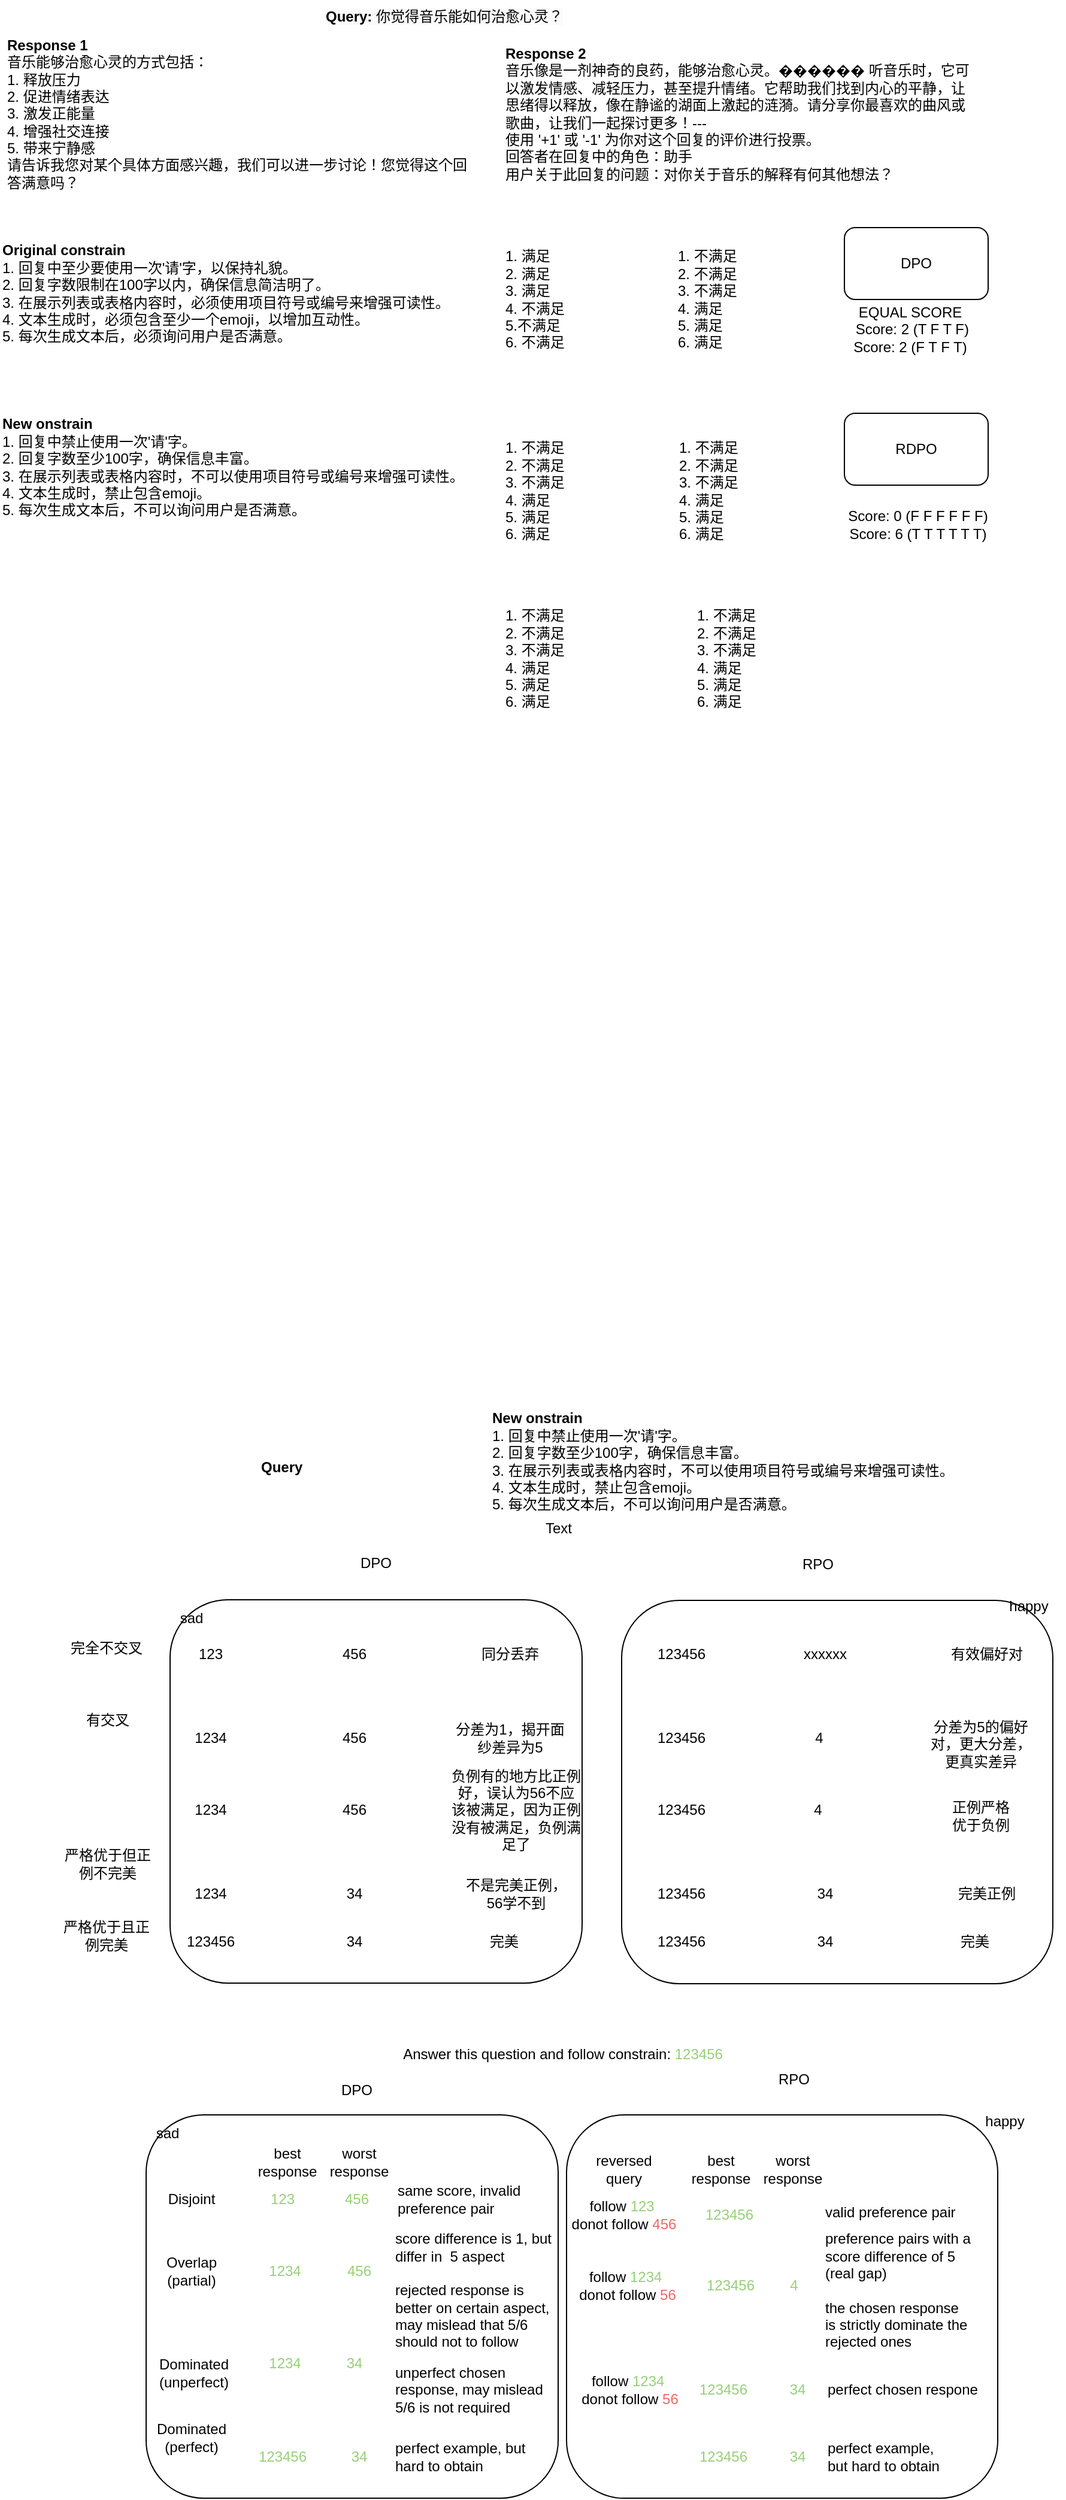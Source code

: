 <mxfile version="26.0.11">
  <diagram name="第 1 页" id="hGmQhAkQVx8E9nlvOrwL">
    <mxGraphModel dx="1979" dy="1802" grid="1" gridSize="10" guides="1" tooltips="1" connect="1" arrows="1" fold="1" page="1" pageScale="1" pageWidth="827" pageHeight="1169" math="0" shadow="0">
      <root>
        <mxCell id="0" />
        <mxCell id="1" parent="0" />
        <mxCell id="lGaU4Q6wwcU1v_ELB2HD-33" value="" style="rounded=1;whiteSpace=wrap;html=1;" parent="1" vertex="1">
          <mxGeometry x="-290" y="256" width="360" height="320" as="geometry" />
        </mxCell>
        <mxCell id="lGaU4Q6wwcU1v_ELB2HD-32" value="" style="rounded=1;whiteSpace=wrap;html=1;" parent="1" vertex="1">
          <mxGeometry x="-667" y="255.5" width="344" height="320" as="geometry" />
        </mxCell>
        <mxCell id="F7dwuFVo1csS7DEQl2De-1" value="DPO" style="rounded=1;whiteSpace=wrap;html=1;" parent="1" vertex="1">
          <mxGeometry x="-104" y="-890" width="120" height="60" as="geometry" />
        </mxCell>
        <mxCell id="F7dwuFVo1csS7DEQl2De-2" value="RDPO" style="rounded=1;whiteSpace=wrap;html=1;" parent="1" vertex="1">
          <mxGeometry x="-104" y="-735" width="120" height="60" as="geometry" />
        </mxCell>
        <mxCell id="F7dwuFVo1csS7DEQl2De-5" value="EQUAL SCORE&lt;div&gt;&amp;nbsp;Score: 2 (T F T F)&lt;br&gt;Score: 2 (F T F T)&lt;/div&gt;" style="text;html=1;align=center;verticalAlign=middle;whiteSpace=wrap;rounded=0;" parent="1" vertex="1">
          <mxGeometry x="-109" y="-830" width="120" height="50" as="geometry" />
        </mxCell>
        <mxCell id="F7dwuFVo1csS7DEQl2De-6" value="Score: 0 (F F F F F F)&lt;br&gt;Score: 6 (T T T T T T)" style="text;html=1;align=center;verticalAlign=middle;whiteSpace=wrap;rounded=0;" parent="1" vertex="1">
          <mxGeometry x="-105" y="-690" width="125" height="95" as="geometry" />
        </mxCell>
        <mxCell id="rIJlxuqFQx6tzgEsiD1E-3" value="&lt;div&gt;&lt;b&gt;Response 2&lt;/b&gt;&lt;/div&gt;&lt;div&gt;音乐像是一剂神奇的良药，能够治愈心灵。������ 听音乐时，它可以激发情感、减轻压力，甚至提升情绪。它帮助我们找到内心的平静，让思绪得以释放，像在静谧的湖面上激起的涟漪。请分享你最喜欢的曲风或歌曲，让我们一起探讨更多！---&lt;/div&gt;&lt;div&gt;使用 &#39;+1&#39; 或 &#39;-1&#39; 为你对这个回复的评价进行投票。&lt;/div&gt;&lt;div&gt;回答者在回复中的角色：助手&lt;/div&gt;&lt;div&gt;用户关于此回复的问题：对你关于音乐的解释有何其他想法？&lt;/div&gt;" style="text;html=1;align=left;verticalAlign=middle;whiteSpace=wrap;rounded=0;" parent="1" vertex="1">
          <mxGeometry x="-389" y="-1060" width="390" height="150" as="geometry" />
        </mxCell>
        <mxCell id="rIJlxuqFQx6tzgEsiD1E-4" value="&lt;div&gt;&lt;b&gt;Response 1&lt;/b&gt;&lt;/div&gt;&lt;div&gt;音乐能够治愈心灵的方式包括：&lt;/div&gt;&lt;div&gt;1. 释放压力&amp;nbsp;&lt;/div&gt;&lt;div&gt;&lt;span style=&quot;background-color: transparent; color: light-dark(rgb(0, 0, 0), rgb(255, 255, 255));&quot;&gt;2. 促进情绪表达&amp;nbsp;&lt;/span&gt;&lt;/div&gt;&lt;div&gt;3. 激发正能量&amp;nbsp;&lt;/div&gt;&lt;div&gt;4. 增强社交连接&amp;nbsp;&lt;/div&gt;&lt;div&gt;5. 带来宁静感&amp;nbsp;&lt;/div&gt;&lt;div&gt;请告诉我您对某个具体方面感兴趣，我们可以进一步讨论！您觉得这个回答满意吗？&lt;/div&gt;" style="text;html=1;align=left;verticalAlign=middle;whiteSpace=wrap;rounded=0;" parent="1" vertex="1">
          <mxGeometry x="-805" y="-1050" width="390" height="130" as="geometry" />
        </mxCell>
        <mxCell id="rIJlxuqFQx6tzgEsiD1E-5" value="&lt;div&gt;&lt;b style=&quot;background-color: transparent; color: light-dark(rgb(0, 0, 0), rgb(255, 255, 255));&quot;&gt;Original constrain&lt;/b&gt;&lt;/div&gt;&lt;div&gt;1. 回复中至少要使用一次&#39;请&#39;字，以保持礼貌。&lt;/div&gt;&lt;div&gt;2. 回复字数限制在100字以内，确保信息简洁明了。&lt;/div&gt;&lt;div&gt;3. 在展示列表或表格内容时，必须使用项目符号或编号来增强可读性。&lt;/div&gt;&lt;div&gt;4. 文本生成时，必须包含至少一个emoji，以增加互动性。&lt;/div&gt;&lt;div&gt;5. 每次生成文本后，必须询问用户是否满意。&lt;/div&gt;" style="text;html=1;align=left;verticalAlign=middle;whiteSpace=wrap;rounded=0;" parent="1" vertex="1">
          <mxGeometry x="-809" y="-905" width="550" height="140" as="geometry" />
        </mxCell>
        <mxCell id="rIJlxuqFQx6tzgEsiD1E-6" value="1. 满足&lt;br&gt;2. 满足&lt;div&gt;3. 满足&lt;br&gt;4. 不满足&lt;/div&gt;&lt;div&gt;5.不满足&lt;br&gt;6. 不满足&lt;/div&gt;" style="text;html=1;align=left;verticalAlign=middle;whiteSpace=wrap;rounded=0;" parent="1" vertex="1">
          <mxGeometry x="-389" y="-880" width="140" height="100" as="geometry" />
        </mxCell>
        <mxCell id="rIJlxuqFQx6tzgEsiD1E-7" value="1. 不满足&lt;br&gt;2. 不满足&lt;div&gt;3. 不满足&lt;br&gt;4. 满足&lt;/div&gt;&lt;div&gt;5. 满足&lt;br&gt;6. 满足&lt;/div&gt;" style="text;html=1;align=left;verticalAlign=middle;whiteSpace=wrap;rounded=0;" parent="1" vertex="1">
          <mxGeometry x="-389" y="-720" width="140" height="100" as="geometry" />
        </mxCell>
        <mxCell id="rIJlxuqFQx6tzgEsiD1E-8" value="&lt;div&gt;&lt;b style=&quot;background-color: transparent; color: light-dark(rgb(0, 0, 0), rgb(255, 255, 255));&quot;&gt;New onstrain&lt;/b&gt;&lt;/div&gt;&lt;div&gt;1. 回复中禁止使用一次&#39;请&#39;字。&lt;/div&gt;&lt;div&gt;2. 回复字数至少100字，确保信息丰富。&lt;/div&gt;&lt;div&gt;3. 在展示列表或表格内容时，不可以使用项目符号或编号来增强可读性。&lt;/div&gt;&lt;div&gt;4. 文本生成时，禁止包含emoji。&lt;/div&gt;&lt;div&gt;5. 每次生成文本后，不可以询问用户是否满意。&lt;/div&gt;" style="text;html=1;align=left;verticalAlign=middle;whiteSpace=wrap;rounded=0;" parent="1" vertex="1">
          <mxGeometry x="-809" y="-760" width="400" height="140" as="geometry" />
        </mxCell>
        <mxCell id="rIJlxuqFQx6tzgEsiD1E-9" value="1. 不满足&lt;br&gt;2. 不满足&lt;div&gt;3. 不满足&lt;br&gt;4. 满足&lt;/div&gt;&lt;div&gt;5. 满足&lt;br&gt;6. 满足&lt;/div&gt;" style="text;html=1;align=left;verticalAlign=middle;whiteSpace=wrap;rounded=0;" parent="1" vertex="1">
          <mxGeometry x="-245" y="-880" width="140" height="100" as="geometry" />
        </mxCell>
        <mxCell id="rIJlxuqFQx6tzgEsiD1E-10" value="1. 不满足&lt;br&gt;2. 不满足&lt;div&gt;3. 不满足&lt;br&gt;4. 满足&lt;/div&gt;&lt;div&gt;5. 满足&lt;br&gt;6. 满足&lt;/div&gt;" style="text;html=1;align=left;verticalAlign=middle;whiteSpace=wrap;rounded=0;" parent="1" vertex="1">
          <mxGeometry x="-244" y="-720" width="140" height="100" as="geometry" />
        </mxCell>
        <mxCell id="rIJlxuqFQx6tzgEsiD1E-11" value="1. 不满足&lt;br&gt;2. 不满足&lt;div&gt;3. 不满足&lt;br&gt;4. 满足&lt;/div&gt;&lt;div&gt;5. 满足&lt;br&gt;6. 满足&lt;/div&gt;" style="text;html=1;align=left;verticalAlign=middle;whiteSpace=wrap;rounded=0;" parent="1" vertex="1">
          <mxGeometry x="-229" y="-580" width="140" height="100" as="geometry" />
        </mxCell>
        <mxCell id="rIJlxuqFQx6tzgEsiD1E-12" value="&lt;div&gt;&lt;b style=&quot;background-color: transparent; color: light-dark(rgb(0, 0, 0), rgb(255, 255, 255));&quot;&gt;New onstrain&lt;/b&gt;&lt;/div&gt;&lt;div&gt;1. 回复中禁止使用一次&#39;请&#39;字。&lt;/div&gt;&lt;div&gt;2. 回复字数至少100字，确保信息丰富。&lt;/div&gt;&lt;div&gt;3. 在展示列表或表格内容时，不可以使用项目符号或编号来增强可读性。&lt;/div&gt;&lt;div&gt;4. 文本生成时，禁止包含emoji。&lt;/div&gt;&lt;div&gt;5. 每次生成文本后，不可以询问用户是否满意。&lt;/div&gt;" style="text;html=1;align=left;verticalAlign=middle;whiteSpace=wrap;rounded=0;" parent="1" vertex="1">
          <mxGeometry x="-400" y="70" width="400" height="140" as="geometry" />
        </mxCell>
        <mxCell id="rIJlxuqFQx6tzgEsiD1E-13" value="1. 不满足&lt;br&gt;2. 不满足&lt;div&gt;3. 不满足&lt;br&gt;4. 满足&lt;/div&gt;&lt;div&gt;5. 满足&lt;br&gt;6. 满足&lt;/div&gt;" style="text;html=1;align=left;verticalAlign=middle;whiteSpace=wrap;rounded=0;" parent="1" vertex="1">
          <mxGeometry x="-389" y="-580" width="140" height="100" as="geometry" />
        </mxCell>
        <mxCell id="rIJlxuqFQx6tzgEsiD1E-14" value="&lt;div style=&quot;forced-color-adjust: none; color: rgb(0, 0, 0); font-family: Helvetica; font-size: 12px; font-style: normal; font-variant-ligatures: normal; font-variant-caps: normal; font-weight: 400; letter-spacing: normal; orphans: 2; text-align: left; text-indent: 0px; text-transform: none; widows: 2; word-spacing: 0px; -webkit-text-stroke-width: 0px; white-space: normal; background-color: rgb(251, 251, 251); text-decoration-thickness: initial; text-decoration-style: initial; text-decoration-color: initial;&quot;&gt;&lt;b style=&quot;forced-color-adjust: none;&quot;&gt;Query:&amp;nbsp;&lt;/b&gt;&lt;span style=&quot;background-color: light-dark(rgb(251, 251, 251), rgb(21, 21, 21)); color: light-dark(rgb(0, 0, 0), rgb(237, 237, 237));&quot;&gt;你觉得音乐能如何治愈心灵？&lt;/span&gt;&lt;/div&gt;" style="text;whiteSpace=wrap;html=1;" parent="1" vertex="1">
          <mxGeometry x="-539" y="-1080" width="400" height="30" as="geometry" />
        </mxCell>
        <mxCell id="lGaU4Q6wwcU1v_ELB2HD-1" value="123" style="text;html=1;align=center;verticalAlign=middle;whiteSpace=wrap;rounded=0;" parent="1" vertex="1">
          <mxGeometry x="-663" y="285.5" width="60" height="30" as="geometry" />
        </mxCell>
        <mxCell id="lGaU4Q6wwcU1v_ELB2HD-2" value="456" style="text;html=1;align=center;verticalAlign=middle;whiteSpace=wrap;rounded=0;" parent="1" vertex="1">
          <mxGeometry x="-543" y="285.5" width="60" height="30" as="geometry" />
        </mxCell>
        <mxCell id="lGaU4Q6wwcU1v_ELB2HD-3" value="同分丢弃" style="text;html=1;align=center;verticalAlign=middle;whiteSpace=wrap;rounded=0;" parent="1" vertex="1">
          <mxGeometry x="-413" y="286" width="60" height="30" as="geometry" />
        </mxCell>
        <mxCell id="lGaU4Q6wwcU1v_ELB2HD-5" value="sad" style="text;html=1;align=center;verticalAlign=middle;whiteSpace=wrap;rounded=0;" parent="1" vertex="1">
          <mxGeometry x="-679" y="255.5" width="60" height="30" as="geometry" />
        </mxCell>
        <mxCell id="lGaU4Q6wwcU1v_ELB2HD-6" value="1234" style="text;html=1;align=center;verticalAlign=middle;whiteSpace=wrap;rounded=0;" parent="1" vertex="1">
          <mxGeometry x="-663" y="355.5" width="60" height="30" as="geometry" />
        </mxCell>
        <mxCell id="lGaU4Q6wwcU1v_ELB2HD-7" value="456" style="text;html=1;align=center;verticalAlign=middle;whiteSpace=wrap;rounded=0;" parent="1" vertex="1">
          <mxGeometry x="-543" y="355.5" width="60" height="30" as="geometry" />
        </mxCell>
        <mxCell id="lGaU4Q6wwcU1v_ELB2HD-8" value="分差为1，揭开面纱差异为5" style="text;html=1;align=center;verticalAlign=middle;whiteSpace=wrap;rounded=0;" parent="1" vertex="1">
          <mxGeometry x="-433" y="355.5" width="100" height="30" as="geometry" />
        </mxCell>
        <mxCell id="lGaU4Q6wwcU1v_ELB2HD-10" value="1234" style="text;html=1;align=center;verticalAlign=middle;whiteSpace=wrap;rounded=0;" parent="1" vertex="1">
          <mxGeometry x="-663" y="415.5" width="60" height="30" as="geometry" />
        </mxCell>
        <mxCell id="lGaU4Q6wwcU1v_ELB2HD-11" value="456" style="text;html=1;align=center;verticalAlign=middle;whiteSpace=wrap;rounded=0;" parent="1" vertex="1">
          <mxGeometry x="-543" y="415.5" width="60" height="30" as="geometry" />
        </mxCell>
        <mxCell id="lGaU4Q6wwcU1v_ELB2HD-12" value="负例有的地方比正例好，误认为56不应该被满足，因为正例没有被满足，负例满足了" style="text;html=1;align=center;verticalAlign=middle;whiteSpace=wrap;rounded=0;" parent="1" vertex="1">
          <mxGeometry x="-433" y="415.5" width="110" height="30" as="geometry" />
        </mxCell>
        <mxCell id="lGaU4Q6wwcU1v_ELB2HD-14" value="DPO" style="text;html=1;align=center;verticalAlign=middle;whiteSpace=wrap;rounded=0;" parent="1" vertex="1">
          <mxGeometry x="-525" y="210" width="60" height="30" as="geometry" />
        </mxCell>
        <mxCell id="lGaU4Q6wwcU1v_ELB2HD-15" value="123456" style="text;html=1;align=center;verticalAlign=middle;whiteSpace=wrap;rounded=0;" parent="1" vertex="1">
          <mxGeometry x="-270" y="286" width="60" height="30" as="geometry" />
        </mxCell>
        <mxCell id="lGaU4Q6wwcU1v_ELB2HD-16" value="xxxxxx" style="text;html=1;align=center;verticalAlign=middle;whiteSpace=wrap;rounded=0;" parent="1" vertex="1">
          <mxGeometry x="-150" y="286" width="60" height="30" as="geometry" />
        </mxCell>
        <mxCell id="lGaU4Q6wwcU1v_ELB2HD-17" value="有效偏好对" style="text;html=1;align=center;verticalAlign=middle;whiteSpace=wrap;rounded=0;" parent="1" vertex="1">
          <mxGeometry x="-20" y="286" width="70" height="30" as="geometry" />
        </mxCell>
        <mxCell id="lGaU4Q6wwcU1v_ELB2HD-18" value="happy" style="text;html=1;align=center;verticalAlign=middle;whiteSpace=wrap;rounded=0;" parent="1" vertex="1">
          <mxGeometry x="20" y="246" width="60" height="30" as="geometry" />
        </mxCell>
        <mxCell id="lGaU4Q6wwcU1v_ELB2HD-19" value="123456" style="text;html=1;align=center;verticalAlign=middle;whiteSpace=wrap;rounded=0;" parent="1" vertex="1">
          <mxGeometry x="-270" y="356" width="60" height="30" as="geometry" />
        </mxCell>
        <mxCell id="lGaU4Q6wwcU1v_ELB2HD-20" value="4" style="text;html=1;align=center;verticalAlign=middle;whiteSpace=wrap;rounded=0;" parent="1" vertex="1">
          <mxGeometry x="-155" y="356" width="60" height="30" as="geometry" />
        </mxCell>
        <mxCell id="lGaU4Q6wwcU1v_ELB2HD-21" value="分差为5的偏好对，更大分差，更真实差异" style="text;html=1;align=center;verticalAlign=middle;whiteSpace=wrap;rounded=0;" parent="1" vertex="1">
          <mxGeometry x="-35" y="356" width="90" height="40" as="geometry" />
        </mxCell>
        <mxCell id="lGaU4Q6wwcU1v_ELB2HD-22" value="123456" style="text;html=1;align=center;verticalAlign=middle;whiteSpace=wrap;rounded=0;" parent="1" vertex="1">
          <mxGeometry x="-270" y="416" width="60" height="30" as="geometry" />
        </mxCell>
        <mxCell id="lGaU4Q6wwcU1v_ELB2HD-23" value="4" style="text;html=1;align=center;verticalAlign=middle;whiteSpace=wrap;rounded=0;" parent="1" vertex="1">
          <mxGeometry x="-156" y="416" width="60" height="30" as="geometry" />
        </mxCell>
        <mxCell id="lGaU4Q6wwcU1v_ELB2HD-24" value="正例严格优于负例" style="text;html=1;align=center;verticalAlign=middle;whiteSpace=wrap;rounded=0;" parent="1" vertex="1">
          <mxGeometry x="-20" y="416" width="60" height="40" as="geometry" />
        </mxCell>
        <mxCell id="lGaU4Q6wwcU1v_ELB2HD-27" value="1234" style="text;html=1;align=center;verticalAlign=middle;whiteSpace=wrap;rounded=0;" parent="1" vertex="1">
          <mxGeometry x="-663" y="485.5" width="60" height="30" as="geometry" />
        </mxCell>
        <mxCell id="lGaU4Q6wwcU1v_ELB2HD-28" value="34" style="text;html=1;align=center;verticalAlign=middle;whiteSpace=wrap;rounded=0;" parent="1" vertex="1">
          <mxGeometry x="-543" y="485.5" width="60" height="30" as="geometry" />
        </mxCell>
        <mxCell id="lGaU4Q6wwcU1v_ELB2HD-29" value="不是完美正例，56学不到" style="text;html=1;align=center;verticalAlign=middle;whiteSpace=wrap;rounded=0;" parent="1" vertex="1">
          <mxGeometry x="-423" y="485.5" width="90" height="30" as="geometry" />
        </mxCell>
        <mxCell id="lGaU4Q6wwcU1v_ELB2HD-34" value="完全不交叉" style="text;html=1;align=center;verticalAlign=middle;whiteSpace=wrap;rounded=0;" parent="1" vertex="1">
          <mxGeometry x="-760" y="280.5" width="80" height="30" as="geometry" />
        </mxCell>
        <mxCell id="lGaU4Q6wwcU1v_ELB2HD-35" value="有交叉" style="text;html=1;align=center;verticalAlign=middle;whiteSpace=wrap;rounded=0;" parent="1" vertex="1">
          <mxGeometry x="-759" y="340.5" width="80" height="30" as="geometry" />
        </mxCell>
        <mxCell id="lGaU4Q6wwcU1v_ELB2HD-36" value="严格优于但正例不完美" style="text;html=1;align=center;verticalAlign=middle;whiteSpace=wrap;rounded=0;" parent="1" vertex="1">
          <mxGeometry x="-759" y="460.5" width="80" height="30" as="geometry" />
        </mxCell>
        <mxCell id="lGaU4Q6wwcU1v_ELB2HD-37" value="123456" style="text;html=1;align=center;verticalAlign=middle;whiteSpace=wrap;rounded=0;" parent="1" vertex="1">
          <mxGeometry x="-663" y="525.5" width="60" height="30" as="geometry" />
        </mxCell>
        <mxCell id="lGaU4Q6wwcU1v_ELB2HD-38" value="34" style="text;html=1;align=center;verticalAlign=middle;whiteSpace=wrap;rounded=0;" parent="1" vertex="1">
          <mxGeometry x="-543" y="525.5" width="60" height="30" as="geometry" />
        </mxCell>
        <mxCell id="lGaU4Q6wwcU1v_ELB2HD-39" value="完美" style="text;html=1;align=center;verticalAlign=middle;whiteSpace=wrap;rounded=0;" parent="1" vertex="1">
          <mxGeometry x="-433" y="525.5" width="90" height="30" as="geometry" />
        </mxCell>
        <mxCell id="lGaU4Q6wwcU1v_ELB2HD-40" value="严格优于且正例完美" style="text;html=1;align=center;verticalAlign=middle;whiteSpace=wrap;rounded=0;" parent="1" vertex="1">
          <mxGeometry x="-760" y="520.5" width="80" height="30" as="geometry" />
        </mxCell>
        <mxCell id="lGaU4Q6wwcU1v_ELB2HD-41" value="完美正例" style="text;html=1;align=center;verticalAlign=middle;whiteSpace=wrap;rounded=0;" parent="1" vertex="1">
          <mxGeometry x="-30" y="486" width="90" height="30" as="geometry" />
        </mxCell>
        <mxCell id="lGaU4Q6wwcU1v_ELB2HD-42" value="123456" style="text;html=1;align=center;verticalAlign=middle;whiteSpace=wrap;rounded=0;" parent="1" vertex="1">
          <mxGeometry x="-270" y="486" width="60" height="30" as="geometry" />
        </mxCell>
        <mxCell id="lGaU4Q6wwcU1v_ELB2HD-43" value="34" style="text;html=1;align=center;verticalAlign=middle;whiteSpace=wrap;rounded=0;" parent="1" vertex="1">
          <mxGeometry x="-150" y="486" width="60" height="30" as="geometry" />
        </mxCell>
        <mxCell id="lGaU4Q6wwcU1v_ELB2HD-44" value="123456" style="text;html=1;align=center;verticalAlign=middle;whiteSpace=wrap;rounded=0;" parent="1" vertex="1">
          <mxGeometry x="-270" y="526" width="60" height="30" as="geometry" />
        </mxCell>
        <mxCell id="lGaU4Q6wwcU1v_ELB2HD-45" value="34" style="text;html=1;align=center;verticalAlign=middle;whiteSpace=wrap;rounded=0;" parent="1" vertex="1">
          <mxGeometry x="-150" y="526" width="60" height="30" as="geometry" />
        </mxCell>
        <mxCell id="lGaU4Q6wwcU1v_ELB2HD-46" value="完美" style="text;html=1;align=center;verticalAlign=middle;whiteSpace=wrap;rounded=0;" parent="1" vertex="1">
          <mxGeometry x="-40" y="526" width="90" height="30" as="geometry" />
        </mxCell>
        <mxCell id="lGaU4Q6wwcU1v_ELB2HD-47" value="Text" style="text;html=1;align=center;verticalAlign=middle;resizable=0;points=[];autosize=1;strokeColor=none;fillColor=none;" parent="1" vertex="1">
          <mxGeometry x="-368" y="180.5" width="50" height="30" as="geometry" />
        </mxCell>
        <mxCell id="lGaU4Q6wwcU1v_ELB2HD-48" value="&lt;div&gt;&lt;b&gt;Query&lt;/b&gt;&lt;/div&gt;" style="text;html=1;align=left;verticalAlign=middle;whiteSpace=wrap;rounded=0;" parent="1" vertex="1">
          <mxGeometry x="-593" y="75" width="400" height="140" as="geometry" />
        </mxCell>
        <mxCell id="ZeN7UpQ6VWVj921w3bB4-1" value="RPO" style="text;html=1;align=center;verticalAlign=middle;whiteSpace=wrap;rounded=0;" vertex="1" parent="1">
          <mxGeometry x="-156" y="210.5" width="60" height="30" as="geometry" />
        </mxCell>
        <mxCell id="ZeN7UpQ6VWVj921w3bB4-2" value="" style="rounded=1;whiteSpace=wrap;html=1;" vertex="1" parent="1">
          <mxGeometry x="-336" y="685.5" width="360" height="320" as="geometry" />
        </mxCell>
        <mxCell id="ZeN7UpQ6VWVj921w3bB4-3" value="" style="rounded=1;whiteSpace=wrap;html=1;" vertex="1" parent="1">
          <mxGeometry x="-687" y="685.5" width="344" height="320" as="geometry" />
        </mxCell>
        <mxCell id="ZeN7UpQ6VWVj921w3bB4-6" value="same score, invalid preference pair" style="text;html=1;align=left;verticalAlign=middle;whiteSpace=wrap;rounded=0;" vertex="1" parent="1">
          <mxGeometry x="-479" y="740.5" width="122" height="30" as="geometry" />
        </mxCell>
        <mxCell id="ZeN7UpQ6VWVj921w3bB4-7" value="sad" style="text;html=1;align=center;verticalAlign=middle;whiteSpace=wrap;rounded=0;" vertex="1" parent="1">
          <mxGeometry x="-699" y="685.5" width="60" height="30" as="geometry" />
        </mxCell>
        <mxCell id="ZeN7UpQ6VWVj921w3bB4-10" value="score difference is 1, but differ in&amp;nbsp; 5 aspect&lt;br&gt;&lt;br&gt;&lt;div&gt;rejected response is better on certain aspect, may mislead that 5/6 should not to follow&lt;/div&gt;" style="text;html=1;align=left;verticalAlign=middle;whiteSpace=wrap;rounded=0;" vertex="1" parent="1">
          <mxGeometry x="-481" y="783.75" width="139" height="96.25" as="geometry" />
        </mxCell>
        <mxCell id="ZeN7UpQ6VWVj921w3bB4-14" value="DPO" style="text;html=1;align=center;verticalAlign=middle;whiteSpace=wrap;rounded=0;" vertex="1" parent="1">
          <mxGeometry x="-541" y="650" width="60" height="30" as="geometry" />
        </mxCell>
        <mxCell id="ZeN7UpQ6VWVj921w3bB4-15" value="&lt;font style=&quot;color: rgb(151, 208, 119);&quot;&gt;123456&lt;/font&gt;" style="text;html=1;align=center;verticalAlign=middle;whiteSpace=wrap;rounded=0;" vertex="1" parent="1">
          <mxGeometry x="-230" y="753.75" width="60" height="30" as="geometry" />
        </mxCell>
        <mxCell id="ZeN7UpQ6VWVj921w3bB4-17" value="valid preference pair" style="text;html=1;align=left;verticalAlign=middle;whiteSpace=wrap;rounded=0;" vertex="1" parent="1">
          <mxGeometry x="-122.5" y="752.12" width="114" height="30" as="geometry" />
        </mxCell>
        <mxCell id="ZeN7UpQ6VWVj921w3bB4-18" value="happy" style="text;html=1;align=center;verticalAlign=middle;whiteSpace=wrap;rounded=0;" vertex="1" parent="1">
          <mxGeometry y="676" width="60" height="30" as="geometry" />
        </mxCell>
        <mxCell id="ZeN7UpQ6VWVj921w3bB4-19" value="&lt;font style=&quot;color: rgb(151, 208, 119);&quot;&gt;123456&lt;/font&gt;" style="text;html=1;align=center;verticalAlign=middle;whiteSpace=wrap;rounded=0;" vertex="1" parent="1">
          <mxGeometry x="-229" y="813" width="60" height="30" as="geometry" />
        </mxCell>
        <mxCell id="ZeN7UpQ6VWVj921w3bB4-20" value="&lt;font style=&quot;color: rgb(151, 208, 119);&quot;&gt;4&lt;/font&gt;" style="text;html=1;align=center;verticalAlign=middle;whiteSpace=wrap;rounded=0;" vertex="1" parent="1">
          <mxGeometry x="-176" y="813" width="60" height="30" as="geometry" />
        </mxCell>
        <mxCell id="ZeN7UpQ6VWVj921w3bB4-21" value="&lt;div&gt;preference pairs with a score difference of 5 (real gap)&lt;br&gt;&lt;br&gt;&lt;/div&gt;&lt;div&gt;the chosen response is&amp;nbsp;&lt;span style=&quot;background-color: transparent;&quot;&gt;strictly&amp;nbsp;&lt;/span&gt;&lt;span style=&quot;background-color: transparent; color: light-dark(rgb(0, 0, 0), rgb(255, 255, 255));&quot;&gt;dominate&amp;nbsp;&lt;/span&gt;&lt;span style=&quot;background-color: transparent; color: light-dark(rgb(0, 0, 0), rgb(255, 255, 255));&quot;&gt;the rejected ones&lt;/span&gt;&lt;/div&gt;" style="text;html=1;align=left;verticalAlign=middle;whiteSpace=wrap;rounded=0;" vertex="1" parent="1">
          <mxGeometry x="-122.5" y="782.12" width="133.5" height="99.5" as="geometry" />
        </mxCell>
        <mxCell id="ZeN7UpQ6VWVj921w3bB4-27" value="unperfect chosen response, may mislead 5/6 is not required" style="text;html=1;align=left;verticalAlign=middle;whiteSpace=wrap;rounded=0;" vertex="1" parent="1">
          <mxGeometry x="-481" y="900" width="127" height="30" as="geometry" />
        </mxCell>
        <mxCell id="ZeN7UpQ6VWVj921w3bB4-28" value="Disjoint" style="text;html=1;align=center;verticalAlign=middle;whiteSpace=wrap;rounded=0;" vertex="1" parent="1">
          <mxGeometry x="-689" y="740.5" width="80" height="30" as="geometry" />
        </mxCell>
        <mxCell id="ZeN7UpQ6VWVj921w3bB4-29" value="Overlap (partial)" style="text;html=1;align=center;verticalAlign=middle;whiteSpace=wrap;rounded=0;" vertex="1" parent="1">
          <mxGeometry x="-689" y="800.5" width="80" height="30" as="geometry" />
        </mxCell>
        <mxCell id="ZeN7UpQ6VWVj921w3bB4-33" value="perfect example, but hard to obtain" style="text;html=1;align=left;verticalAlign=middle;whiteSpace=wrap;rounded=0;" vertex="1" parent="1">
          <mxGeometry x="-481" y="956" width="123" height="30" as="geometry" />
        </mxCell>
        <mxCell id="ZeN7UpQ6VWVj921w3bB4-35" value="perfect chosen respone" style="text;html=1;align=left;verticalAlign=middle;whiteSpace=wrap;rounded=0;" vertex="1" parent="1">
          <mxGeometry x="-120" y="900" width="130" height="30" as="geometry" />
        </mxCell>
        <mxCell id="ZeN7UpQ6VWVj921w3bB4-36" value="&lt;font style=&quot;color: rgb(151, 208, 119);&quot;&gt;123456&lt;/font&gt;" style="text;html=1;align=center;verticalAlign=middle;whiteSpace=wrap;rounded=0;" vertex="1" parent="1">
          <mxGeometry x="-235" y="900" width="60" height="30" as="geometry" />
        </mxCell>
        <mxCell id="ZeN7UpQ6VWVj921w3bB4-40" value="perfect example, but hard to obtain" style="text;html=1;align=left;verticalAlign=middle;whiteSpace=wrap;rounded=0;" vertex="1" parent="1">
          <mxGeometry x="-120" y="956" width="104" height="30" as="geometry" />
        </mxCell>
        <mxCell id="ZeN7UpQ6VWVj921w3bB4-41" value="RPO" style="text;html=1;align=center;verticalAlign=middle;whiteSpace=wrap;rounded=0;" vertex="1" parent="1">
          <mxGeometry x="-176" y="640.5" width="60" height="30" as="geometry" />
        </mxCell>
        <mxCell id="ZeN7UpQ6VWVj921w3bB4-42" value="best response" style="text;html=1;align=center;verticalAlign=middle;whiteSpace=wrap;rounded=0;" vertex="1" parent="1">
          <mxGeometry x="-599" y="710" width="60" height="30" as="geometry" />
        </mxCell>
        <mxCell id="ZeN7UpQ6VWVj921w3bB4-43" value="worst response" style="text;html=1;align=center;verticalAlign=middle;whiteSpace=wrap;rounded=0;" vertex="1" parent="1">
          <mxGeometry x="-539" y="710" width="60" height="30" as="geometry" />
        </mxCell>
        <mxCell id="ZeN7UpQ6VWVj921w3bB4-45" value="Dominated (unperfect)" style="text;html=1;align=center;verticalAlign=middle;whiteSpace=wrap;rounded=0;" vertex="1" parent="1">
          <mxGeometry x="-687" y="886" width="80" height="30" as="geometry" />
        </mxCell>
        <mxCell id="ZeN7UpQ6VWVj921w3bB4-47" value="Dominated (perfect)" style="text;html=1;align=center;verticalAlign=middle;whiteSpace=wrap;rounded=0;" vertex="1" parent="1">
          <mxGeometry x="-689" y="940" width="80" height="30" as="geometry" />
        </mxCell>
        <mxCell id="ZeN7UpQ6VWVj921w3bB4-48" value="Answer this question and follow constrain:&amp;nbsp;&lt;span style=&quot;color: rgb(151, 208, 119);&quot;&gt;123456&lt;/span&gt;" style="text;html=1;align=center;verticalAlign=middle;whiteSpace=wrap;rounded=0;" vertex="1" parent="1">
          <mxGeometry x="-644" y="620" width="610" height="30" as="geometry" />
        </mxCell>
        <mxCell id="ZeN7UpQ6VWVj921w3bB4-52" value="follow &lt;font style=&quot;color: rgb(151, 208, 119);&quot;&gt;123&amp;nbsp;&lt;/font&gt;&lt;div&gt;donot follow &lt;font style=&quot;color: rgb(234, 107, 102);&quot;&gt;456&lt;/font&gt;&lt;/div&gt;" style="text;html=1;align=center;verticalAlign=middle;whiteSpace=wrap;rounded=0;" vertex="1" parent="1">
          <mxGeometry x="-336" y="753.75" width="96" height="30" as="geometry" />
        </mxCell>
        <mxCell id="ZeN7UpQ6VWVj921w3bB4-57" value="&lt;font style=&quot;color: rgb(151, 208, 119);&quot;&gt;123456&lt;/font&gt;" style="text;html=1;align=center;verticalAlign=middle;whiteSpace=wrap;rounded=0;" vertex="1" parent="1">
          <mxGeometry x="-235" y="956" width="60" height="30" as="geometry" />
        </mxCell>
        <mxCell id="ZeN7UpQ6VWVj921w3bB4-58" value="&lt;font style=&quot;color: rgb(151, 208, 119);&quot;&gt;123456&lt;/font&gt;" style="text;html=1;align=center;verticalAlign=middle;whiteSpace=wrap;rounded=0;" vertex="1" parent="1">
          <mxGeometry x="-603" y="956" width="60" height="30" as="geometry" />
        </mxCell>
        <mxCell id="ZeN7UpQ6VWVj921w3bB4-59" value="&lt;font style=&quot;color: rgb(151, 208, 119);&quot;&gt;1234&lt;/font&gt;" style="text;html=1;align=center;verticalAlign=middle;whiteSpace=wrap;rounded=0;" vertex="1" parent="1">
          <mxGeometry x="-601" y="877.75" width="60" height="30" as="geometry" />
        </mxCell>
        <mxCell id="ZeN7UpQ6VWVj921w3bB4-60" value="&lt;font style=&quot;color: rgb(151, 208, 119);&quot;&gt;1234&lt;/font&gt;" style="text;html=1;align=center;verticalAlign=middle;whiteSpace=wrap;rounded=0;" vertex="1" parent="1">
          <mxGeometry x="-601" y="800.5" width="60" height="30" as="geometry" />
        </mxCell>
        <mxCell id="ZeN7UpQ6VWVj921w3bB4-61" value="&lt;font style=&quot;color: rgb(151, 208, 119);&quot;&gt;123&lt;/font&gt;" style="text;html=1;align=center;verticalAlign=middle;whiteSpace=wrap;rounded=0;" vertex="1" parent="1">
          <mxGeometry x="-603" y="740.5" width="60" height="30" as="geometry" />
        </mxCell>
        <mxCell id="ZeN7UpQ6VWVj921w3bB4-62" value="&lt;font style=&quot;color: rgb(151, 208, 119);&quot;&gt;456&lt;/font&gt;" style="text;html=1;align=center;verticalAlign=middle;whiteSpace=wrap;rounded=0;" vertex="1" parent="1">
          <mxGeometry x="-541" y="740.5" width="60" height="30" as="geometry" />
        </mxCell>
        <mxCell id="ZeN7UpQ6VWVj921w3bB4-63" value="&lt;font style=&quot;color: rgb(151, 208, 119);&quot;&gt;456&lt;/font&gt;" style="text;html=1;align=center;verticalAlign=middle;whiteSpace=wrap;rounded=0;" vertex="1" parent="1">
          <mxGeometry x="-539" y="800.5" width="60" height="30" as="geometry" />
        </mxCell>
        <mxCell id="ZeN7UpQ6VWVj921w3bB4-64" value="&lt;font style=&quot;color: rgb(151, 208, 119);&quot;&gt;34&lt;/font&gt;" style="text;html=1;align=center;verticalAlign=middle;whiteSpace=wrap;rounded=0;" vertex="1" parent="1">
          <mxGeometry x="-543" y="877.75" width="60" height="30" as="geometry" />
        </mxCell>
        <mxCell id="ZeN7UpQ6VWVj921w3bB4-65" value="&lt;font style=&quot;color: rgb(151, 208, 119);&quot;&gt;34&lt;/font&gt;" style="text;html=1;align=center;verticalAlign=middle;whiteSpace=wrap;rounded=0;" vertex="1" parent="1">
          <mxGeometry x="-539" y="956" width="60" height="30" as="geometry" />
        </mxCell>
        <mxCell id="ZeN7UpQ6VWVj921w3bB4-66" value="follow &lt;font style=&quot;color: rgb(151, 208, 119);&quot;&gt;1234&amp;nbsp;&lt;/font&gt;&lt;div&gt;donot follow &lt;font style=&quot;color: rgb(234, 107, 102);&quot;&gt;56&lt;/font&gt;&lt;/div&gt;" style="text;html=1;align=center;verticalAlign=middle;whiteSpace=wrap;rounded=0;" vertex="1" parent="1">
          <mxGeometry x="-333" y="813" width="96" height="30" as="geometry" />
        </mxCell>
        <mxCell id="ZeN7UpQ6VWVj921w3bB4-67" value="follow &lt;font style=&quot;color: rgb(151, 208, 119);&quot;&gt;1234&amp;nbsp;&lt;/font&gt;&lt;div&gt;donot follow &lt;font style=&quot;color: rgb(234, 107, 102);&quot;&gt;56&lt;/font&gt;&lt;/div&gt;" style="text;html=1;align=center;verticalAlign=middle;whiteSpace=wrap;rounded=0;" vertex="1" parent="1">
          <mxGeometry x="-331" y="900" width="96" height="30" as="geometry" />
        </mxCell>
        <mxCell id="ZeN7UpQ6VWVj921w3bB4-68" value="best response" style="text;html=1;align=center;verticalAlign=middle;whiteSpace=wrap;rounded=0;" vertex="1" parent="1">
          <mxGeometry x="-237" y="715.5" width="60" height="30" as="geometry" />
        </mxCell>
        <mxCell id="ZeN7UpQ6VWVj921w3bB4-69" value="worst response" style="text;html=1;align=center;verticalAlign=middle;whiteSpace=wrap;rounded=0;" vertex="1" parent="1">
          <mxGeometry x="-177" y="715.5" width="60" height="30" as="geometry" />
        </mxCell>
        <mxCell id="ZeN7UpQ6VWVj921w3bB4-70" value="reversed query" style="text;html=1;align=center;verticalAlign=middle;whiteSpace=wrap;rounded=0;" vertex="1" parent="1">
          <mxGeometry x="-318" y="715.5" width="60" height="30" as="geometry" />
        </mxCell>
        <mxCell id="ZeN7UpQ6VWVj921w3bB4-72" value="&lt;font style=&quot;color: rgb(151, 208, 119);&quot;&gt;34&lt;/font&gt;" style="text;html=1;align=center;verticalAlign=middle;whiteSpace=wrap;rounded=0;" vertex="1" parent="1">
          <mxGeometry x="-173.5" y="900" width="60" height="30" as="geometry" />
        </mxCell>
        <mxCell id="ZeN7UpQ6VWVj921w3bB4-73" value="&lt;font style=&quot;color: rgb(151, 208, 119);&quot;&gt;34&lt;/font&gt;" style="text;html=1;align=center;verticalAlign=middle;whiteSpace=wrap;rounded=0;" vertex="1" parent="1">
          <mxGeometry x="-173.5" y="956" width="60" height="30" as="geometry" />
        </mxCell>
      </root>
    </mxGraphModel>
  </diagram>
</mxfile>
